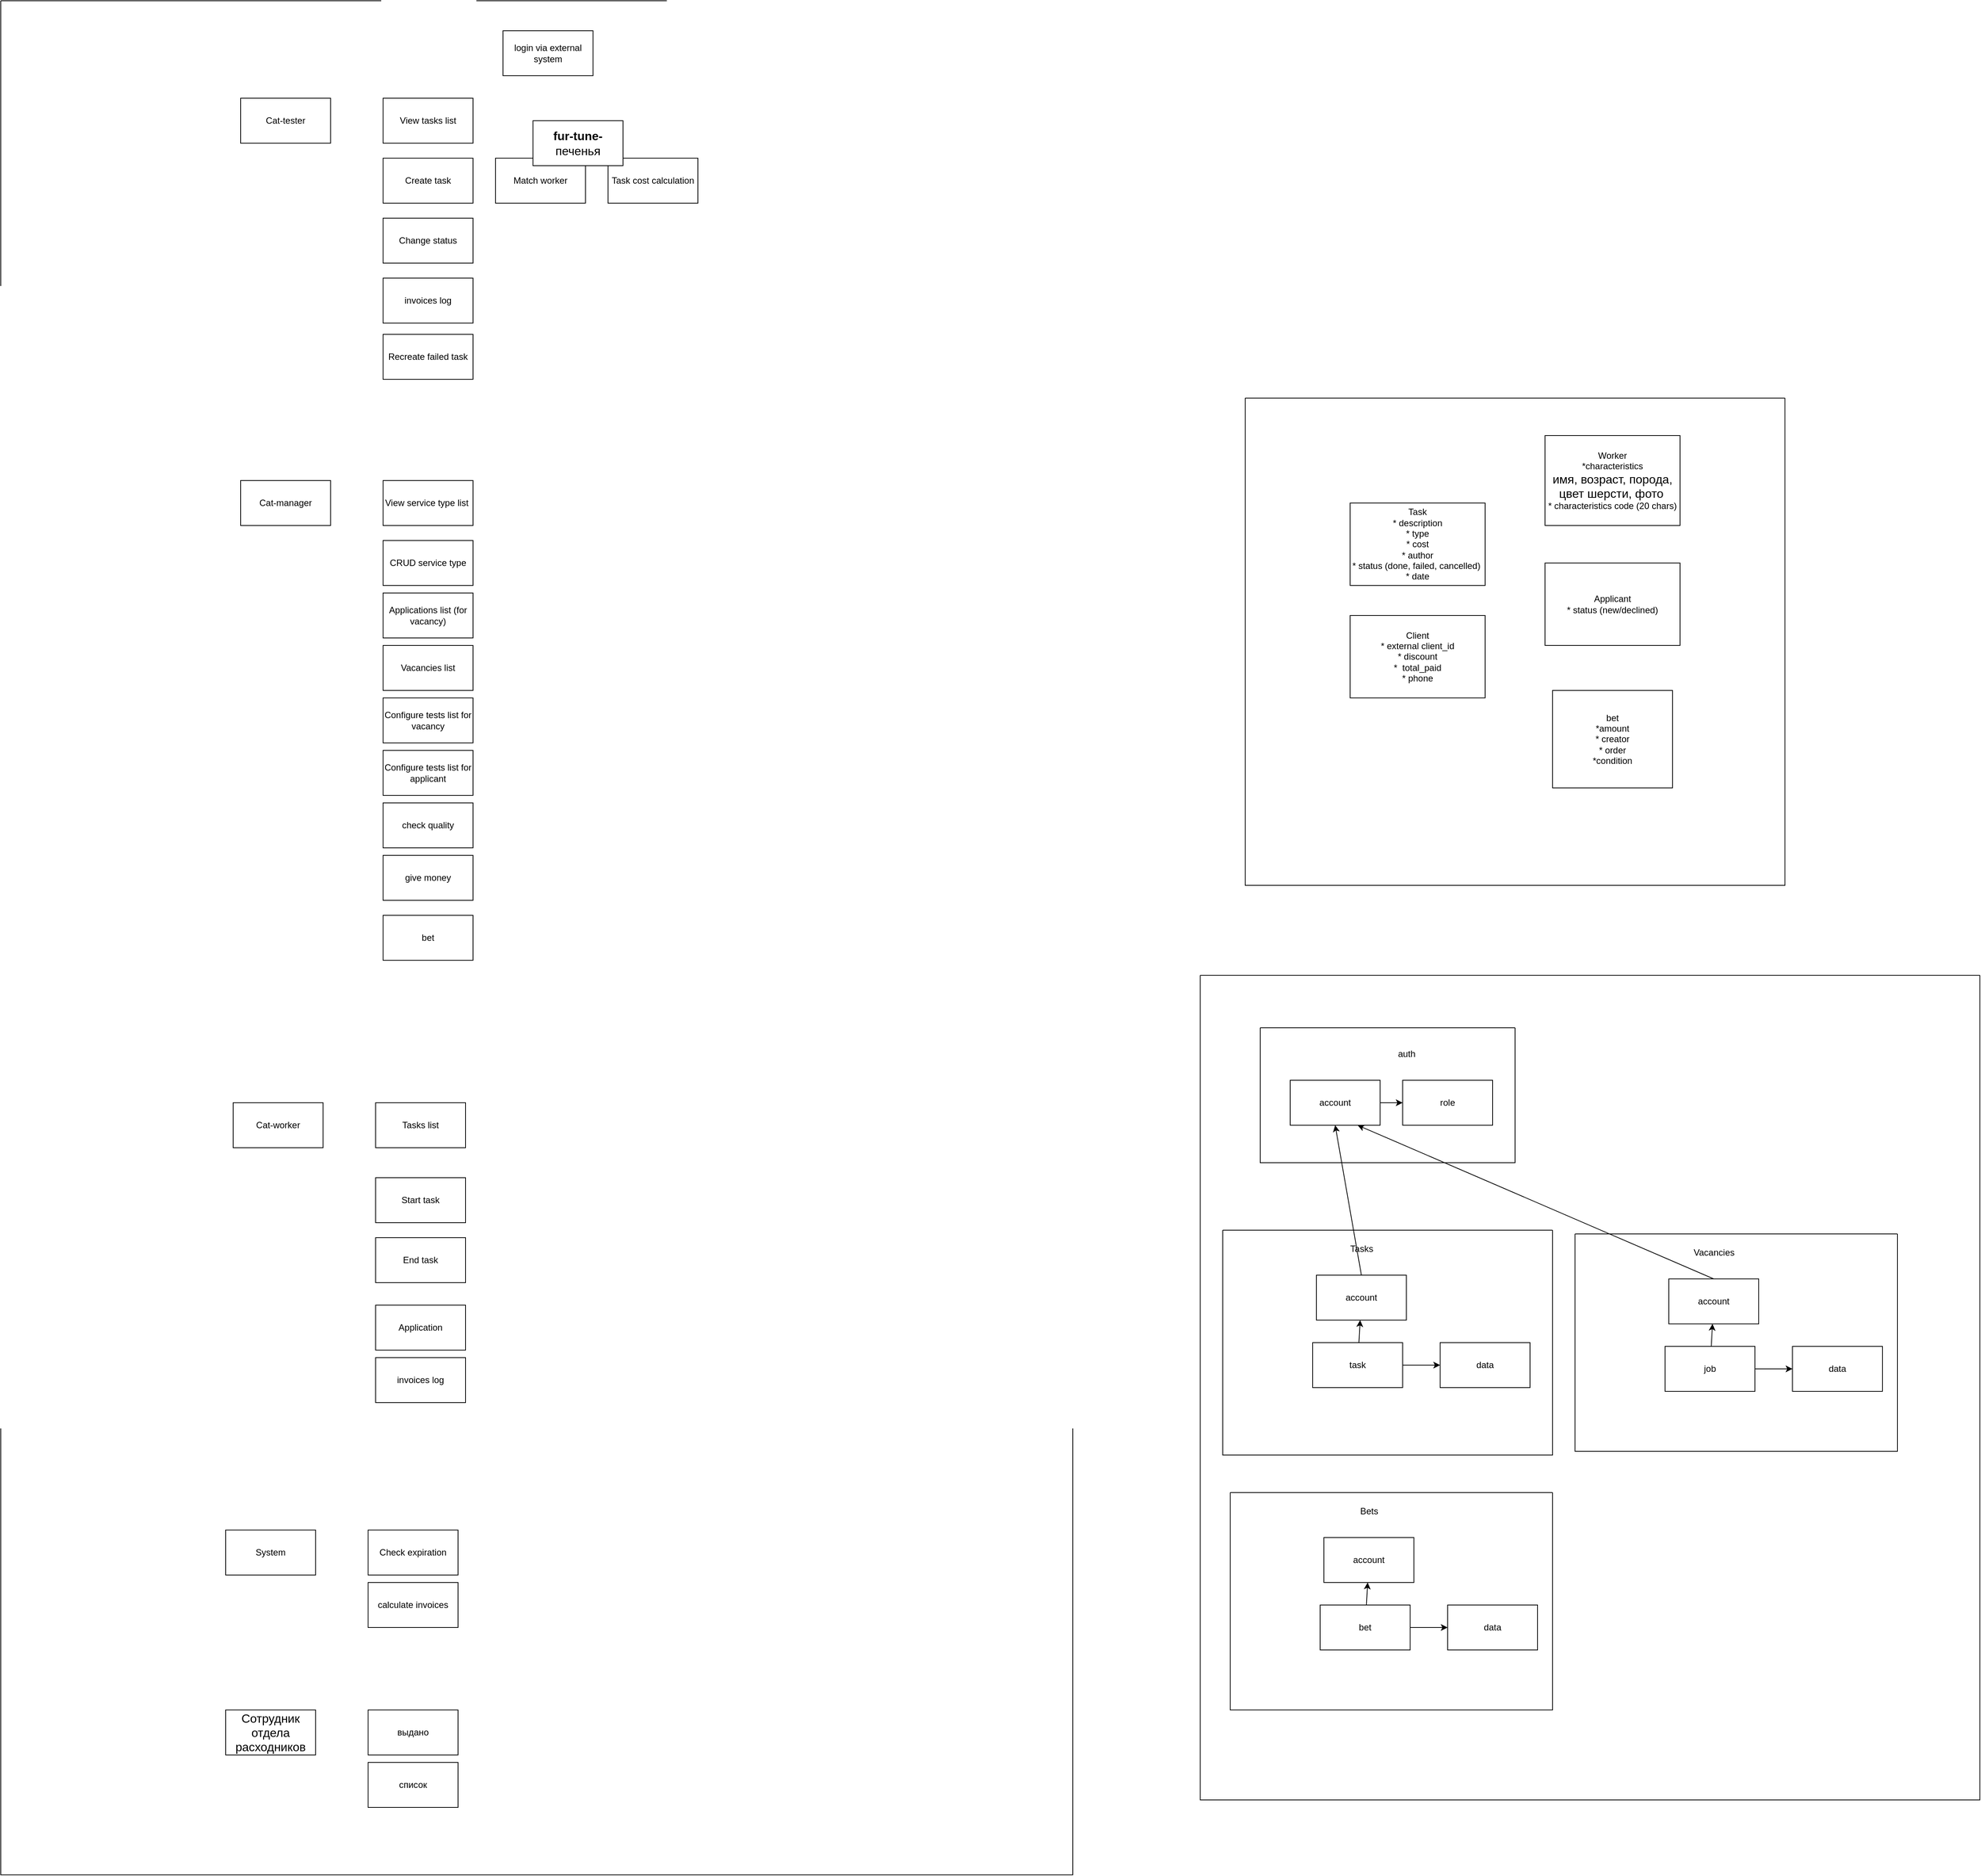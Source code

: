 <mxfile>
    <diagram id="Bzl2zgcWE6qFwizdb6f-" name="Page-1">
        <mxGraphModel dx="2393" dy="1927" grid="1" gridSize="10" guides="1" tooltips="1" connect="1" arrows="1" fold="1" page="0" pageScale="1" pageWidth="850" pageHeight="1100" math="0" shadow="0">
            <root>
                <mxCell id="0"/>
                <mxCell id="1" parent="0"/>
                <mxCell id="45" value="" style="swimlane;startSize=0;" parent="1" vertex="1">
                    <mxGeometry x="880" y="60" width="720" height="650" as="geometry"/>
                </mxCell>
                <mxCell id="9" value="Task&lt;br&gt;* description&lt;br&gt;* type&lt;br&gt;* cost&lt;br&gt;* author&lt;br&gt;* status (done, failed, cancelled)&amp;nbsp;&lt;br&gt;* date" style="rounded=0;whiteSpace=wrap;html=1;" parent="45" vertex="1">
                    <mxGeometry x="140" y="140" width="180" height="110" as="geometry"/>
                </mxCell>
                <mxCell id="13" value="Client&lt;br&gt;* external client_id&lt;br&gt;* discount&lt;br&gt;*&amp;nbsp; total_paid&lt;br&gt;* phone" style="rounded=0;whiteSpace=wrap;html=1;" parent="45" vertex="1">
                    <mxGeometry x="140" y="290" width="180" height="110" as="geometry"/>
                </mxCell>
                <mxCell id="23" value="Worker&lt;br&gt;*characteristics&lt;br&gt;&lt;span style=&quot;font-family: &amp;quot;PT Root UI&amp;quot;, sans-serif; font-size: 16px; text-align: left; caret-color: rgb(55, 53, 47);&quot;&gt;имя, возраст, порода, цвет шерсти, фото&lt;/span&gt;&amp;nbsp;&lt;br&gt;* characteristics code (20 chars)" style="rounded=0;whiteSpace=wrap;html=1;" parent="45" vertex="1">
                    <mxGeometry x="400" y="50" width="180" height="120" as="geometry"/>
                </mxCell>
                <mxCell id="27" value="Applicant&lt;br&gt;* status (new/declined)" style="rounded=0;whiteSpace=wrap;html=1;" parent="45" vertex="1">
                    <mxGeometry x="400" y="220" width="180" height="110" as="geometry"/>
                </mxCell>
                <mxCell id="42" value="bet&lt;br&gt;*amount&lt;br&gt;* creator&lt;br&gt;* order&lt;br&gt;*condition" style="rounded=0;whiteSpace=wrap;html=1;" parent="45" vertex="1">
                    <mxGeometry x="410" y="390" width="160" height="130" as="geometry"/>
                </mxCell>
                <mxCell id="46" value="" style="swimlane;startSize=0;" parent="1" vertex="1">
                    <mxGeometry x="-780" y="-470" width="1430" height="2500" as="geometry"/>
                </mxCell>
                <mxCell id="2" value="View tasks list" style="rounded=0;whiteSpace=wrap;html=1;" parent="46" vertex="1">
                    <mxGeometry x="510" y="130" width="120" height="60" as="geometry"/>
                </mxCell>
                <mxCell id="3" value="Cat-tester" style="rounded=0;whiteSpace=wrap;html=1;" parent="46" vertex="1">
                    <mxGeometry x="320" y="130" width="120" height="60" as="geometry"/>
                </mxCell>
                <mxCell id="4" value="Create task" style="rounded=0;whiteSpace=wrap;html=1;" parent="46" vertex="1">
                    <mxGeometry x="510" y="210" width="120" height="60" as="geometry"/>
                </mxCell>
                <mxCell id="5" value="login via external system" style="rounded=0;whiteSpace=wrap;html=1;" parent="46" vertex="1">
                    <mxGeometry x="670" y="40" width="120" height="60" as="geometry"/>
                </mxCell>
                <mxCell id="6" value="Cat-manager" style="rounded=0;whiteSpace=wrap;html=1;" parent="46" vertex="1">
                    <mxGeometry x="320" y="640" width="120" height="60" as="geometry"/>
                </mxCell>
                <mxCell id="7" value="View service type list&amp;nbsp;" style="rounded=0;whiteSpace=wrap;html=1;" parent="46" vertex="1">
                    <mxGeometry x="510" y="640" width="120" height="60" as="geometry"/>
                </mxCell>
                <mxCell id="8" value="CRUD service type" style="rounded=0;whiteSpace=wrap;html=1;" parent="46" vertex="1">
                    <mxGeometry x="510" y="720" width="120" height="60" as="geometry"/>
                </mxCell>
                <mxCell id="10" value="Change status" style="rounded=0;whiteSpace=wrap;html=1;" parent="46" vertex="1">
                    <mxGeometry x="510" y="290" width="120" height="60" as="geometry"/>
                </mxCell>
                <mxCell id="12" value="calculate invoices" style="rounded=0;whiteSpace=wrap;html=1;" parent="46" vertex="1">
                    <mxGeometry x="490" y="2110" width="120" height="60" as="geometry"/>
                </mxCell>
                <mxCell id="14" value="Match worker" style="rounded=0;whiteSpace=wrap;html=1;" parent="46" vertex="1">
                    <mxGeometry x="660" y="210" width="120" height="60" as="geometry"/>
                </mxCell>
                <mxCell id="15" value="Task cost calculation" style="rounded=0;whiteSpace=wrap;html=1;" parent="46" vertex="1">
                    <mxGeometry x="810" y="210" width="120" height="60" as="geometry"/>
                </mxCell>
                <mxCell id="16" value="Cat-worker" style="rounded=0;whiteSpace=wrap;html=1;" parent="46" vertex="1">
                    <mxGeometry x="310" y="1470" width="120" height="60" as="geometry"/>
                </mxCell>
                <mxCell id="17" value="Start task" style="rounded=0;whiteSpace=wrap;html=1;" parent="46" vertex="1">
                    <mxGeometry x="500" y="1570" width="120" height="60" as="geometry"/>
                </mxCell>
                <mxCell id="18" value="End task" style="rounded=0;whiteSpace=wrap;html=1;" parent="46" vertex="1">
                    <mxGeometry x="500" y="1650" width="120" height="60" as="geometry"/>
                </mxCell>
                <mxCell id="19" value="Tasks list" style="rounded=0;whiteSpace=wrap;html=1;" parent="46" vertex="1">
                    <mxGeometry x="500" y="1470" width="120" height="60" as="geometry"/>
                </mxCell>
                <mxCell id="20" value="Application" style="rounded=0;whiteSpace=wrap;html=1;" parent="46" vertex="1">
                    <mxGeometry x="500" y="1740" width="120" height="60" as="geometry"/>
                </mxCell>
                <mxCell id="21" value="Vacancies list" style="rounded=0;whiteSpace=wrap;html=1;" parent="46" vertex="1">
                    <mxGeometry x="510" y="860" width="120" height="60" as="geometry"/>
                </mxCell>
                <mxCell id="22" value="Configure tests list for vacancy" style="rounded=0;whiteSpace=wrap;html=1;" parent="46" vertex="1">
                    <mxGeometry x="510" y="930" width="120" height="60" as="geometry"/>
                </mxCell>
                <mxCell id="25" value="Applications list (for vacancy)" style="rounded=0;whiteSpace=wrap;html=1;" parent="46" vertex="1">
                    <mxGeometry x="510" y="790" width="120" height="60" as="geometry"/>
                </mxCell>
                <mxCell id="26" value="Configure tests list for applicant" style="rounded=0;whiteSpace=wrap;html=1;" parent="46" vertex="1">
                    <mxGeometry x="510" y="1000" width="120" height="60" as="geometry"/>
                </mxCell>
                <mxCell id="28" value="System" style="rounded=0;whiteSpace=wrap;html=1;" parent="46" vertex="1">
                    <mxGeometry x="300" y="2040" width="120" height="60" as="geometry"/>
                </mxCell>
                <mxCell id="29" value="Check expiration" style="rounded=0;whiteSpace=wrap;html=1;" parent="46" vertex="1">
                    <mxGeometry x="490" y="2040" width="120" height="60" as="geometry"/>
                </mxCell>
                <mxCell id="31" value="Recreate failed task" style="rounded=0;whiteSpace=wrap;html=1;" parent="46" vertex="1">
                    <mxGeometry x="510" y="445" width="120" height="60" as="geometry"/>
                </mxCell>
                <mxCell id="32" value="&lt;span style=&quot;font-family: &amp;quot;PT Root UI&amp;quot;, sans-serif; font-size: 16px; text-align: left; caret-color: rgb(55, 53, 47);&quot;&gt;Сотрудник отдела расходников&lt;/span&gt;" style="rounded=0;whiteSpace=wrap;html=1;" parent="46" vertex="1">
                    <mxGeometry x="300" y="2280" width="120" height="60" as="geometry"/>
                </mxCell>
                <mxCell id="33" value="выдано" style="rounded=0;whiteSpace=wrap;html=1;" parent="46" vertex="1">
                    <mxGeometry x="490" y="2280" width="120" height="60" as="geometry"/>
                </mxCell>
                <mxCell id="34" value="список" style="rounded=0;whiteSpace=wrap;html=1;" parent="46" vertex="1">
                    <mxGeometry x="490" y="2350" width="120" height="60" as="geometry"/>
                </mxCell>
                <mxCell id="35" value="&lt;span style=&quot;box-sizing: border-box; border-width: 0px; border-style: solid; border-color: currentcolor; --tw-border-spacing-x: 0; --tw-border-spacing-y: 0; --tw-translate-x: 0; --tw-translate-y: 0; --tw-rotate: 0; --tw-skew-x: 0; --tw-skew-y: 0; --tw-scale-x: 1; --tw-scale-y: 1; --tw-pan-x: ; --tw-pan-y: ; --tw-pinch-zoom: ; --tw-scroll-snap-strictness: proximity; --tw-gradient-from-position: ; --tw-gradient-via-position: ; --tw-gradient-to-position: ; --tw-ordinal: ; --tw-slashed-zero: ; --tw-numeric-figure: ; --tw-numeric-spacing: ; --tw-numeric-fraction: ; --tw-ring-inset: ; --tw-ring-offset-width: 0px; --tw-ring-offset-color: #fff; --tw-ring-color: rgb(59 130 246 / .5); --tw-ring-offset-shadow: 0 0 #0000; --tw-ring-shadow: 0 0 #0000; --tw-shadow: 0 0 #0000; --tw-shadow-colored: 0 0 #0000; --tw-blur: ; --tw-brightness: ; --tw-contrast: ; --tw-grayscale: ; --tw-hue-rotate: ; --tw-invert: ; --tw-saturate: ; --tw-sepia: ; --tw-drop-shadow: ; --tw-backdrop-blur: ; --tw-backdrop-brightness: ; --tw-backdrop-contrast: ; --tw-backdrop-grayscale: ; --tw-backdrop-hue-rotate: ; --tw-backdrop-invert: ; --tw-backdrop-opacity: ; --tw-backdrop-saturate: ; --tw-backdrop-sepia: ; font-weight: 600; margin-block: 0px; outline: 0px; font-family: &amp;quot;PT Root UI&amp;quot;, sans-serif; font-size: 16px; text-align: left; caret-color: rgb(55, 53, 47);&quot;&gt;fur-tune-&lt;/span&gt;&lt;span style=&quot;box-sizing: border-box; border-width: 0px; border-style: solid; border-color: currentcolor; --tw-border-spacing-x: 0; --tw-border-spacing-y: 0; --tw-translate-x: 0; --tw-translate-y: 0; --tw-rotate: 0; --tw-skew-x: 0; --tw-skew-y: 0; --tw-scale-x: 1; --tw-scale-y: 1; --tw-pan-x: ; --tw-pan-y: ; --tw-pinch-zoom: ; --tw-scroll-snap-strictness: proximity; --tw-gradient-from-position: ; --tw-gradient-via-position: ; --tw-gradient-to-position: ; --tw-ordinal: ; --tw-slashed-zero: ; --tw-numeric-figure: ; --tw-numeric-spacing: ; --tw-numeric-fraction: ; --tw-ring-inset: ; --tw-ring-offset-width: 0px; --tw-ring-offset-color: #fff; --tw-ring-color: rgb(59 130 246 / .5); --tw-ring-offset-shadow: 0 0 #0000; --tw-ring-shadow: 0 0 #0000; --tw-shadow: 0 0 #0000; --tw-shadow-colored: 0 0 #0000; --tw-blur: ; --tw-brightness: ; --tw-contrast: ; --tw-grayscale: ; --tw-hue-rotate: ; --tw-invert: ; --tw-saturate: ; --tw-sepia: ; --tw-drop-shadow: ; --tw-backdrop-blur: ; --tw-backdrop-brightness: ; --tw-backdrop-contrast: ; --tw-backdrop-grayscale: ; --tw-backdrop-hue-rotate: ; --tw-backdrop-invert: ; --tw-backdrop-opacity: ; --tw-backdrop-saturate: ; --tw-backdrop-sepia: ; margin-block: 0px; outline: 0px; font-family: &amp;quot;PT Root UI&amp;quot;, sans-serif; font-size: 16px; text-align: left; caret-color: rgb(55, 53, 47);&quot;&gt;печенья&lt;/span&gt;" style="rounded=0;whiteSpace=wrap;html=1;" parent="46" vertex="1">
                    <mxGeometry x="710" y="160" width="120" height="60" as="geometry"/>
                </mxCell>
                <mxCell id="36" value="check quality" style="rounded=0;whiteSpace=wrap;html=1;" parent="46" vertex="1">
                    <mxGeometry x="510" y="1070" width="120" height="60" as="geometry"/>
                </mxCell>
                <mxCell id="37" value="invoices log" style="rounded=0;whiteSpace=wrap;html=1;" parent="46" vertex="1">
                    <mxGeometry x="500" y="1810" width="120" height="60" as="geometry"/>
                </mxCell>
                <mxCell id="39" value="invoices log" style="rounded=0;whiteSpace=wrap;html=1;" parent="46" vertex="1">
                    <mxGeometry x="510" y="370" width="120" height="60" as="geometry"/>
                </mxCell>
                <mxCell id="40" value="give money" style="rounded=0;whiteSpace=wrap;html=1;" parent="46" vertex="1">
                    <mxGeometry x="510" y="1140" width="120" height="60" as="geometry"/>
                </mxCell>
                <mxCell id="41" value="bet" style="rounded=0;whiteSpace=wrap;html=1;" parent="46" vertex="1">
                    <mxGeometry x="510" y="1220" width="120" height="60" as="geometry"/>
                </mxCell>
                <mxCell id="47" value="" style="swimlane;startSize=0;" parent="1" vertex="1">
                    <mxGeometry x="820" y="830" width="1040" height="1100" as="geometry"/>
                </mxCell>
                <mxCell id="50" value="" style="swimlane;startSize=0;" parent="47" vertex="1">
                    <mxGeometry x="80" y="70" width="340" height="180" as="geometry"/>
                </mxCell>
                <mxCell id="63" value="" style="edgeStyle=none;html=1;" parent="50" source="49" target="62" edge="1">
                    <mxGeometry relative="1" as="geometry"/>
                </mxCell>
                <mxCell id="49" value="account" style="rounded=0;whiteSpace=wrap;html=1;" parent="50" vertex="1">
                    <mxGeometry x="40" y="70" width="120" height="60" as="geometry"/>
                </mxCell>
                <mxCell id="51" value="auth" style="text;html=1;align=center;verticalAlign=middle;resizable=0;points=[];autosize=1;strokeColor=none;fillColor=none;" parent="50" vertex="1">
                    <mxGeometry x="170" y="20" width="50" height="30" as="geometry"/>
                </mxCell>
                <mxCell id="62" value="role" style="rounded=0;whiteSpace=wrap;html=1;" parent="50" vertex="1">
                    <mxGeometry x="190" y="70" width="120" height="60" as="geometry"/>
                </mxCell>
                <mxCell id="55" value="" style="swimlane;startSize=0;" parent="47" vertex="1">
                    <mxGeometry x="30" y="340" width="440" height="300" as="geometry"/>
                </mxCell>
                <mxCell id="60" value="" style="edgeStyle=none;html=1;" parent="55" source="57" target="59" edge="1">
                    <mxGeometry relative="1" as="geometry"/>
                </mxCell>
                <mxCell id="65" value="" style="edgeStyle=none;html=1;" parent="55" source="57" target="58" edge="1">
                    <mxGeometry relative="1" as="geometry"/>
                </mxCell>
                <mxCell id="57" value="task" style="rounded=0;whiteSpace=wrap;html=1;" parent="55" vertex="1">
                    <mxGeometry x="120" y="150" width="120" height="60" as="geometry"/>
                </mxCell>
                <mxCell id="56" value="Tasks" style="text;html=1;align=center;verticalAlign=middle;resizable=0;points=[];autosize=1;strokeColor=none;fillColor=none;" parent="55" vertex="1">
                    <mxGeometry x="160" y="10" width="50" height="30" as="geometry"/>
                </mxCell>
                <mxCell id="58" value="account" style="rounded=0;whiteSpace=wrap;html=1;" parent="55" vertex="1">
                    <mxGeometry x="125" y="60" width="120" height="60" as="geometry"/>
                </mxCell>
                <mxCell id="59" value="data" style="rounded=0;whiteSpace=wrap;html=1;" parent="55" vertex="1">
                    <mxGeometry x="290" y="150" width="120" height="60" as="geometry"/>
                </mxCell>
                <mxCell id="64" style="edgeStyle=none;html=1;exitX=0.5;exitY=0;exitDx=0;exitDy=0;entryX=0.5;entryY=1;entryDx=0;entryDy=0;" parent="47" source="58" target="49" edge="1">
                    <mxGeometry relative="1" as="geometry"/>
                </mxCell>
                <mxCell id="66" value="" style="swimlane;startSize=0;" parent="47" vertex="1">
                    <mxGeometry x="500" y="345" width="430" height="290" as="geometry"/>
                </mxCell>
                <mxCell id="67" value="" style="edgeStyle=none;html=1;" parent="66" source="69" target="72" edge="1">
                    <mxGeometry relative="1" as="geometry"/>
                </mxCell>
                <mxCell id="68" value="" style="edgeStyle=none;html=1;" parent="66" source="69" target="71" edge="1">
                    <mxGeometry relative="1" as="geometry"/>
                </mxCell>
                <mxCell id="69" value="job" style="rounded=0;whiteSpace=wrap;html=1;" parent="66" vertex="1">
                    <mxGeometry x="120" y="150" width="120" height="60" as="geometry"/>
                </mxCell>
                <mxCell id="70" value="Vacancies" style="text;html=1;align=center;verticalAlign=middle;resizable=0;points=[];autosize=1;strokeColor=none;fillColor=none;" parent="66" vertex="1">
                    <mxGeometry x="145" y="10" width="80" height="30" as="geometry"/>
                </mxCell>
                <mxCell id="71" value="account" style="rounded=0;whiteSpace=wrap;html=1;" parent="66" vertex="1">
                    <mxGeometry x="125" y="60" width="120" height="60" as="geometry"/>
                </mxCell>
                <mxCell id="72" value="data" style="rounded=0;whiteSpace=wrap;html=1;" parent="66" vertex="1">
                    <mxGeometry x="290" y="150" width="120" height="60" as="geometry"/>
                </mxCell>
                <mxCell id="73" style="edgeStyle=none;html=1;exitX=0.5;exitY=0;exitDx=0;exitDy=0;entryX=0.75;entryY=1;entryDx=0;entryDy=0;" parent="47" source="71" target="49" edge="1">
                    <mxGeometry relative="1" as="geometry"/>
                </mxCell>
                <mxCell id="74" value="" style="swimlane;startSize=0;" parent="47" vertex="1">
                    <mxGeometry x="40" y="690" width="430" height="290" as="geometry"/>
                </mxCell>
                <mxCell id="75" value="" style="edgeStyle=none;html=1;" parent="74" source="77" target="80" edge="1">
                    <mxGeometry relative="1" as="geometry"/>
                </mxCell>
                <mxCell id="76" value="" style="edgeStyle=none;html=1;" parent="74" source="77" target="79" edge="1">
                    <mxGeometry relative="1" as="geometry"/>
                </mxCell>
                <mxCell id="77" value="bet" style="rounded=0;whiteSpace=wrap;html=1;" parent="74" vertex="1">
                    <mxGeometry x="120" y="150" width="120" height="60" as="geometry"/>
                </mxCell>
                <mxCell id="78" value="Bets" style="text;html=1;align=center;verticalAlign=middle;resizable=0;points=[];autosize=1;strokeColor=none;fillColor=none;" parent="74" vertex="1">
                    <mxGeometry x="160" y="10" width="50" height="30" as="geometry"/>
                </mxCell>
                <mxCell id="79" value="account" style="rounded=0;whiteSpace=wrap;html=1;" parent="74" vertex="1">
                    <mxGeometry x="125" y="60" width="120" height="60" as="geometry"/>
                </mxCell>
                <mxCell id="80" value="data" style="rounded=0;whiteSpace=wrap;html=1;" parent="74" vertex="1">
                    <mxGeometry x="290" y="150" width="120" height="60" as="geometry"/>
                </mxCell>
            </root>
        </mxGraphModel>
    </diagram>
</mxfile>